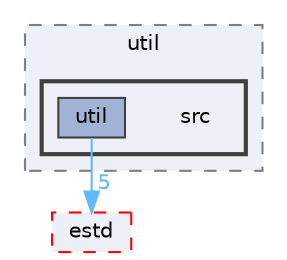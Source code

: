 digraph "src"
{
 // LATEX_PDF_SIZE
  bgcolor="transparent";
  edge [fontname=Helvetica,fontsize=10,labelfontname=Helvetica,labelfontsize=10];
  node [fontname=Helvetica,fontsize=10,shape=box,height=0.2,width=0.4];
  compound=true
  subgraph clusterdir_c46a97e9a06c6571b12cc72fe5f2d35c {
    graph [ bgcolor="#edf0f7", pencolor="grey50", label="util", fontname=Helvetica,fontsize=10 style="filled,dashed", URL="dir_c46a97e9a06c6571b12cc72fe5f2d35c.html",tooltip=""]
  subgraph clusterdir_6273c848259a4eefcb7033a459888d12 {
    graph [ bgcolor="#edf0f7", pencolor="grey25", label="", fontname=Helvetica,fontsize=10 style="filled,bold", URL="dir_6273c848259a4eefcb7033a459888d12.html",tooltip=""]
    dir_6273c848259a4eefcb7033a459888d12 [shape=plaintext, label="src"];
  dir_32c52d192ab7c53d1c5f75b00cf624b1 [label="util", fillcolor="#a2b4d6", color="grey25", style="filled", URL="dir_32c52d192ab7c53d1c5f75b00cf624b1.html",tooltip=""];
  }
  }
  dir_705ed472854f071e46e92f9933f4d565 [label="estd", fillcolor="#edf0f7", color="red", style="filled,dashed", URL="dir_705ed472854f071e46e92f9933f4d565.html",tooltip=""];
  dir_32c52d192ab7c53d1c5f75b00cf624b1->dir_705ed472854f071e46e92f9933f4d565 [headlabel="5", labeldistance=1.5 headhref="dir_000233_000075.html" href="dir_000233_000075.html" color="steelblue1" fontcolor="steelblue1"];
}
